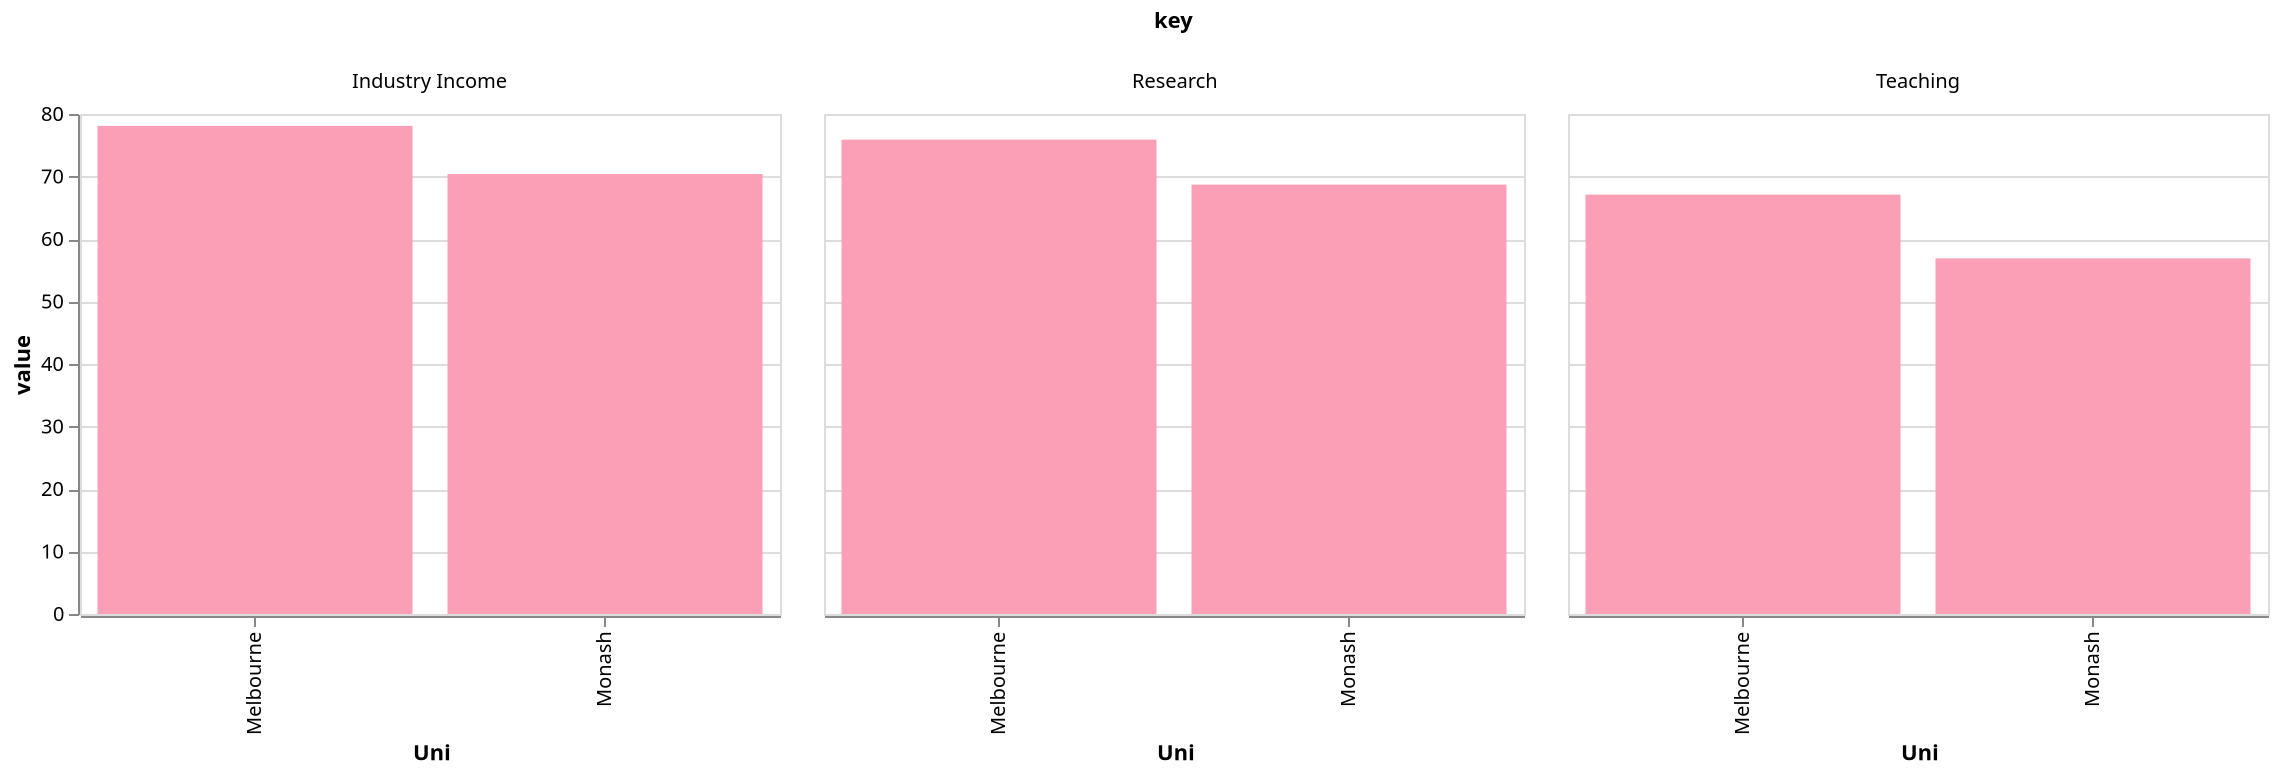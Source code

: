 {
    "$schema": "https://vega.github.io/schema/vega-lite/v5.json",
    "width": 350,
    "height": 250,
    "data": {
      "values": [
        {"Uni": "Monash", "Teaching": 56.9, "Research": 68.7,"Industry Income":70.4},
        {"Uni": "Melbourne", "Teaching": 67.1, "Research": 75.9, "Industry Income":78.1}
      ]
    },
    "transform": [{"fold": ["Teaching", "Research","Industry Income"]}],
  
    "mark": "bar",
    "encoding": {
      "column": {"field": "key", "type": "nominal"},
      "x": {"field": "Uni", "type": "nominal"},
      "y": {"field": "value", "type": "quantitative"},
      
      "color": {"value": "#fa9fb5"}
        
    }
  }
